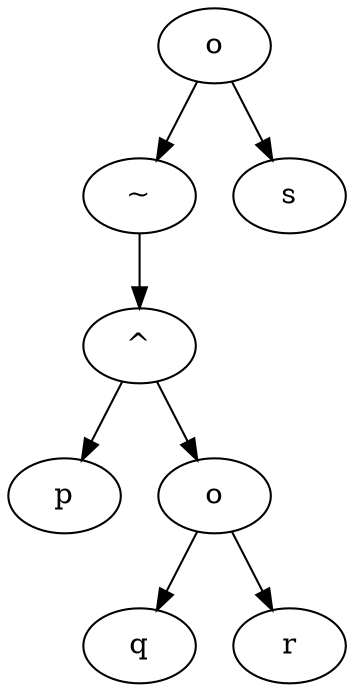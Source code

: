 digraph {
	1650221102800 [label=o]
	1650220971728 [label="~"]
	1650221102800 -> 1650220971728
	1650221040464 [label="^"]
	1650220971728 -> 1650221040464
	1650221043280 [label=p]
	1650221040464 -> 1650221043280
	1650221101904 [label=o]
	1650221040464 -> 1650221101904
	1650221046736 [label=q]
	1650221101904 -> 1650221046736
	1650221104464 [label=r]
	1650221101904 -> 1650221104464
	1650221044880 [label=s]
	1650221102800 -> 1650221044880
}

